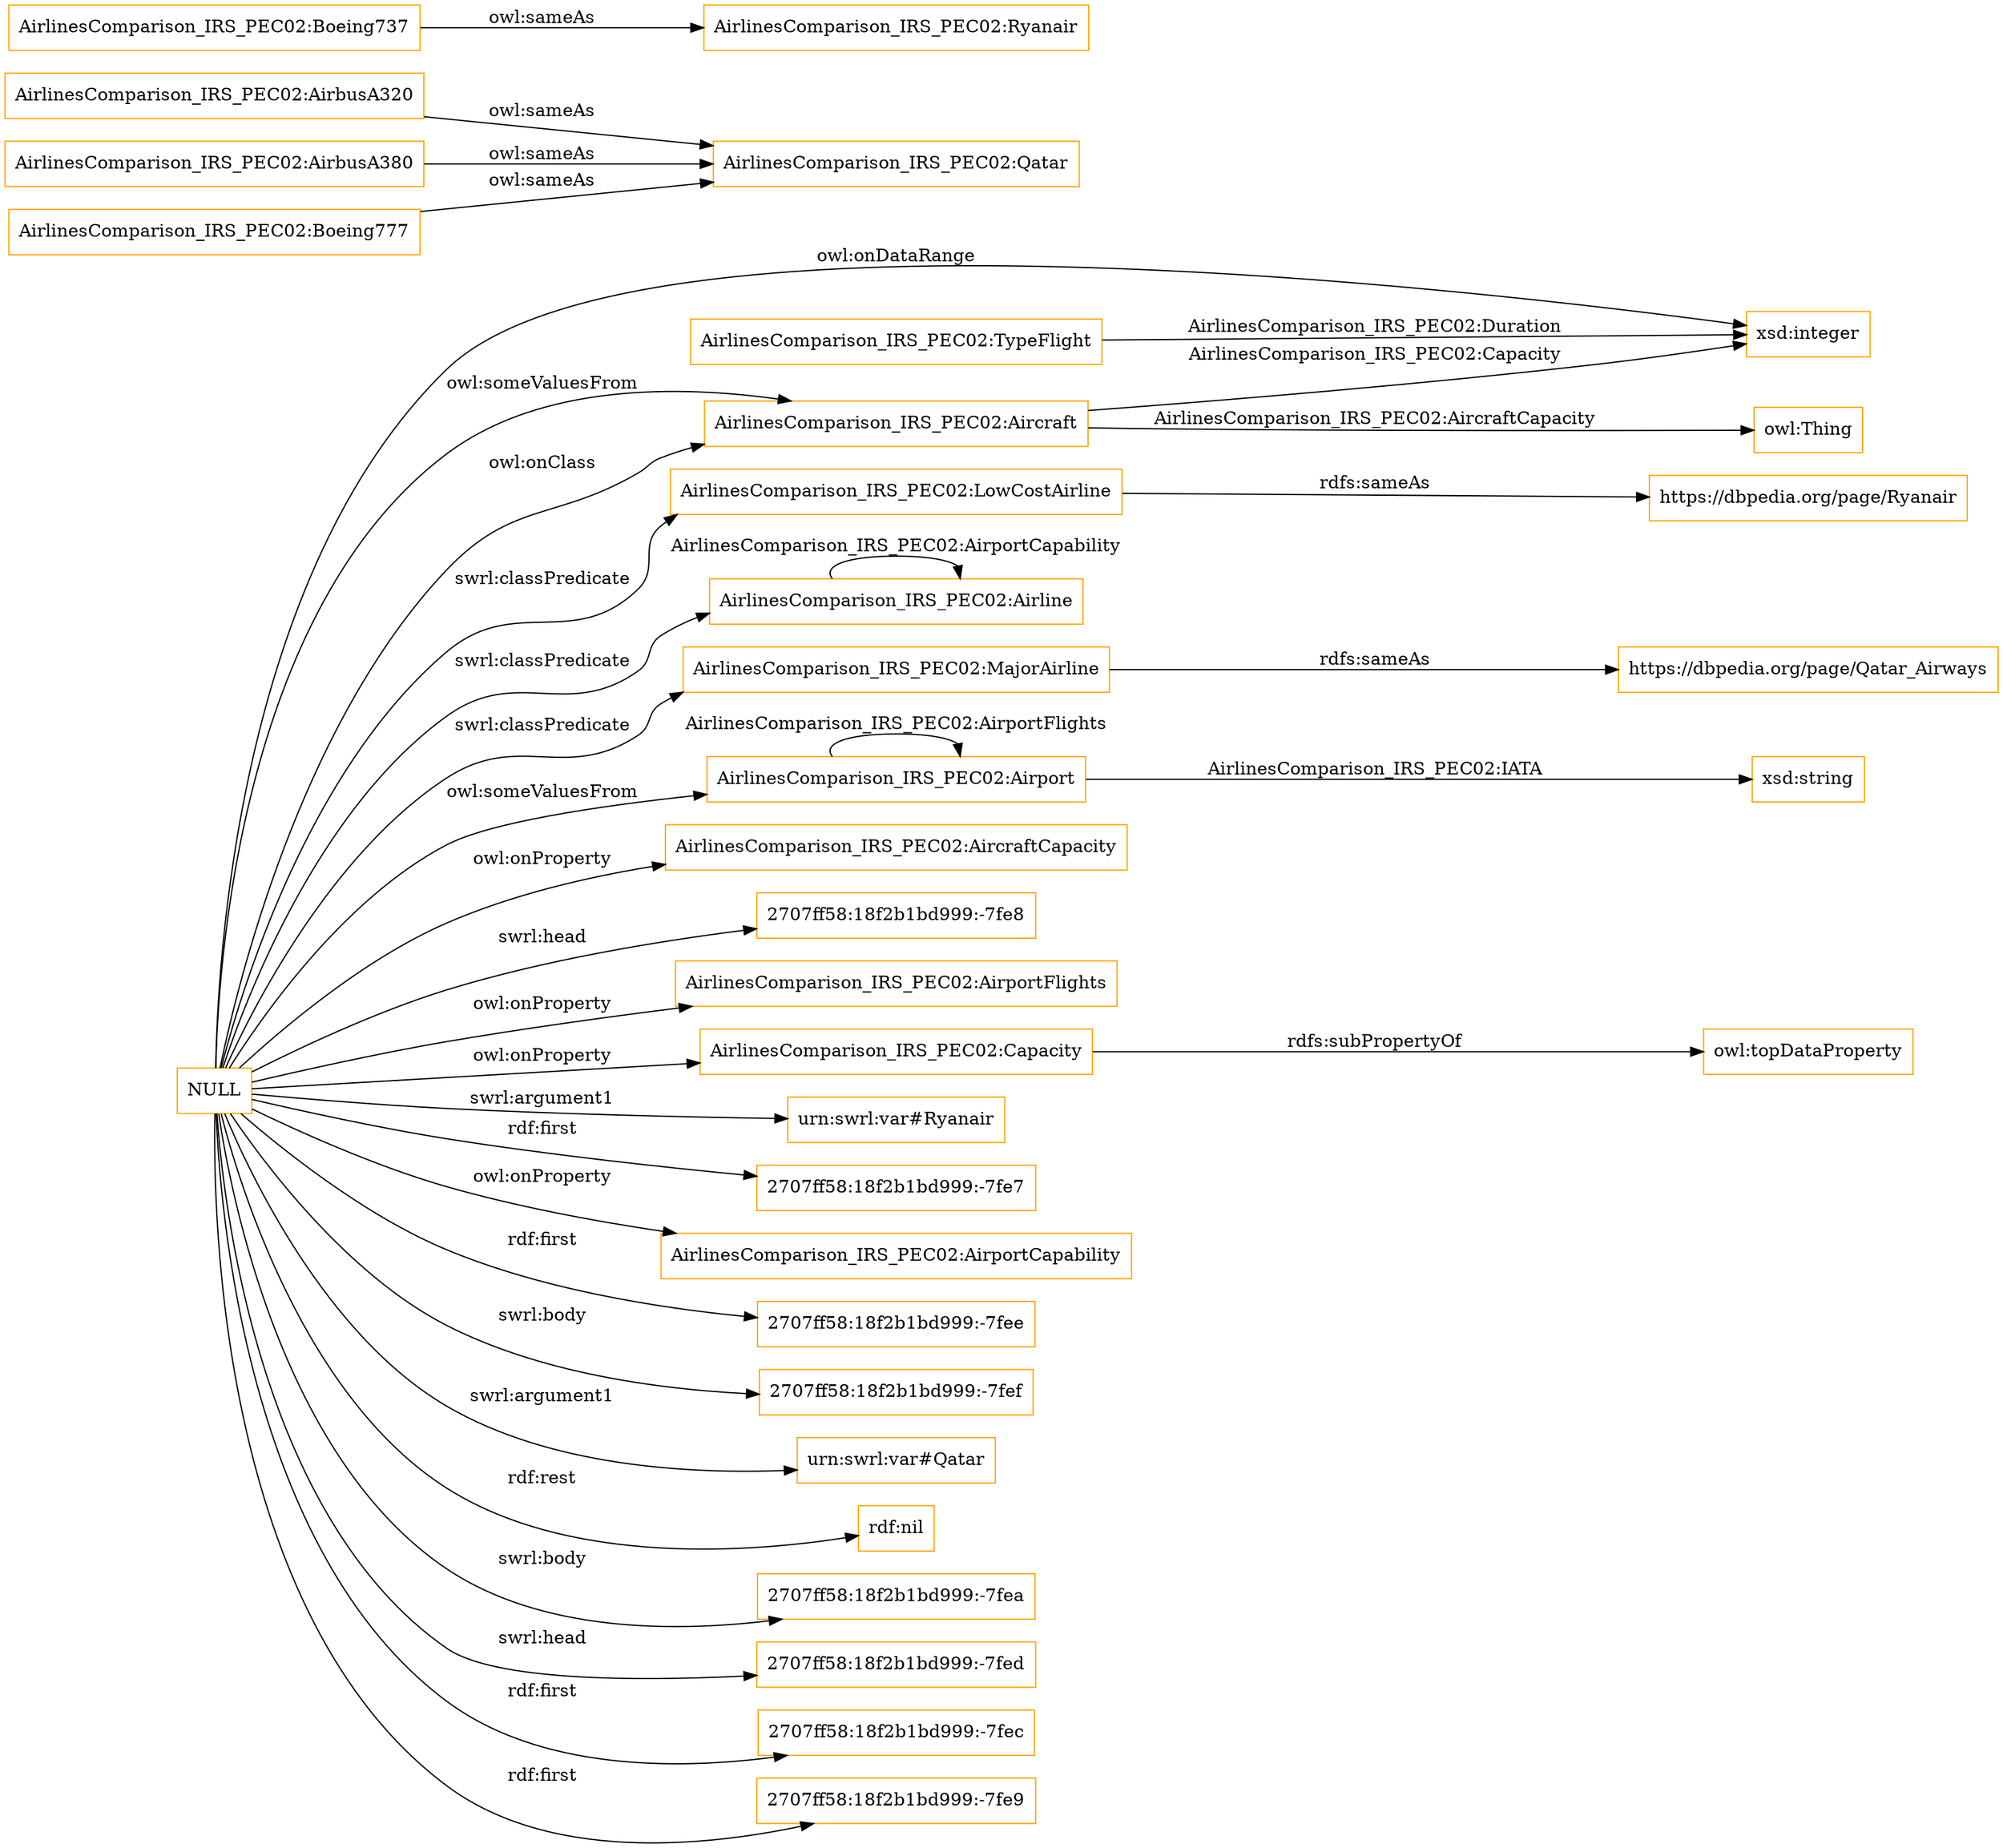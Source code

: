 digraph ar2dtool_diagram { 
rankdir=LR;
size="1501"
node [shape = rectangle, color="orange"]; "AirlinesComparison_IRS_PEC02:Aircraft" "AirlinesComparison_IRS_PEC02:TypeFlight" "AirlinesComparison_IRS_PEC02:LowCostAirline" "AirlinesComparison_IRS_PEC02:MajorAirline" "AirlinesComparison_IRS_PEC02:Airline" "AirlinesComparison_IRS_PEC02:Airport" ; /*classes style*/
	"AirlinesComparison_IRS_PEC02:AirbusA320" -> "AirlinesComparison_IRS_PEC02:Qatar" [ label = "owl:sameAs" ];
	"AirlinesComparison_IRS_PEC02:Capacity" -> "owl:topDataProperty" [ label = "rdfs:subPropertyOf" ];
	"AirlinesComparison_IRS_PEC02:Boeing737" -> "AirlinesComparison_IRS_PEC02:Ryanair" [ label = "owl:sameAs" ];
	"AirlinesComparison_IRS_PEC02:AirbusA380" -> "AirlinesComparison_IRS_PEC02:Qatar" [ label = "owl:sameAs" ];
	"AirlinesComparison_IRS_PEC02:Boeing777" -> "AirlinesComparison_IRS_PEC02:Qatar" [ label = "owl:sameAs" ];
	"AirlinesComparison_IRS_PEC02:MajorAirline" -> "https://dbpedia.org/page/Qatar_Airways" [ label = "rdfs:sameAs" ];
	"NULL" -> "AirlinesComparison_IRS_PEC02:AircraftCapacity" [ label = "owl:onProperty" ];
	"NULL" -> "2707ff58:18f2b1bd999:-7fe8" [ label = "swrl:head" ];
	"NULL" -> "AirlinesComparison_IRS_PEC02:AirportFlights" [ label = "owl:onProperty" ];
	"NULL" -> "AirlinesComparison_IRS_PEC02:Capacity" [ label = "owl:onProperty" ];
	"NULL" -> "xsd:integer" [ label = "owl:onDataRange" ];
	"NULL" -> "urn:swrl:var#Ryanair" [ label = "swrl:argument1" ];
	"NULL" -> "2707ff58:18f2b1bd999:-7fe7" [ label = "rdf:first" ];
	"NULL" -> "AirlinesComparison_IRS_PEC02:AirportCapability" [ label = "owl:onProperty" ];
	"NULL" -> "2707ff58:18f2b1bd999:-7fee" [ label = "rdf:first" ];
	"NULL" -> "2707ff58:18f2b1bd999:-7fef" [ label = "swrl:body" ];
	"NULL" -> "AirlinesComparison_IRS_PEC02:LowCostAirline" [ label = "swrl:classPredicate" ];
	"NULL" -> "urn:swrl:var#Qatar" [ label = "swrl:argument1" ];
	"NULL" -> "rdf:nil" [ label = "rdf:rest" ];
	"NULL" -> "2707ff58:18f2b1bd999:-7fea" [ label = "swrl:body" ];
	"NULL" -> "2707ff58:18f2b1bd999:-7fed" [ label = "swrl:head" ];
	"NULL" -> "2707ff58:18f2b1bd999:-7fec" [ label = "rdf:first" ];
	"NULL" -> "2707ff58:18f2b1bd999:-7fe9" [ label = "rdf:first" ];
	"NULL" -> "AirlinesComparison_IRS_PEC02:Airport" [ label = "owl:someValuesFrom" ];
	"NULL" -> "AirlinesComparison_IRS_PEC02:Aircraft" [ label = "owl:onClass" ];
	"NULL" -> "AirlinesComparison_IRS_PEC02:Airline" [ label = "swrl:classPredicate" ];
	"NULL" -> "AirlinesComparison_IRS_PEC02:MajorAirline" [ label = "swrl:classPredicate" ];
	"NULL" -> "AirlinesComparison_IRS_PEC02:Aircraft" [ label = "owl:someValuesFrom" ];
	"AirlinesComparison_IRS_PEC02:LowCostAirline" -> "https://dbpedia.org/page/Ryanair" [ label = "rdfs:sameAs" ];
	"AirlinesComparison_IRS_PEC02:Airline" -> "AirlinesComparison_IRS_PEC02:Airline" [ label = "AirlinesComparison_IRS_PEC02:AirportCapability" ];
	"AirlinesComparison_IRS_PEC02:Airport" -> "xsd:string" [ label = "AirlinesComparison_IRS_PEC02:IATA" ];
	"AirlinesComparison_IRS_PEC02:Aircraft" -> "owl:Thing" [ label = "AirlinesComparison_IRS_PEC02:AircraftCapacity" ];
	"AirlinesComparison_IRS_PEC02:Airport" -> "AirlinesComparison_IRS_PEC02:Airport" [ label = "AirlinesComparison_IRS_PEC02:AirportFlights" ];
	"AirlinesComparison_IRS_PEC02:TypeFlight" -> "xsd:integer" [ label = "AirlinesComparison_IRS_PEC02:Duration" ];
	"AirlinesComparison_IRS_PEC02:Aircraft" -> "xsd:integer" [ label = "AirlinesComparison_IRS_PEC02:Capacity" ];

}
